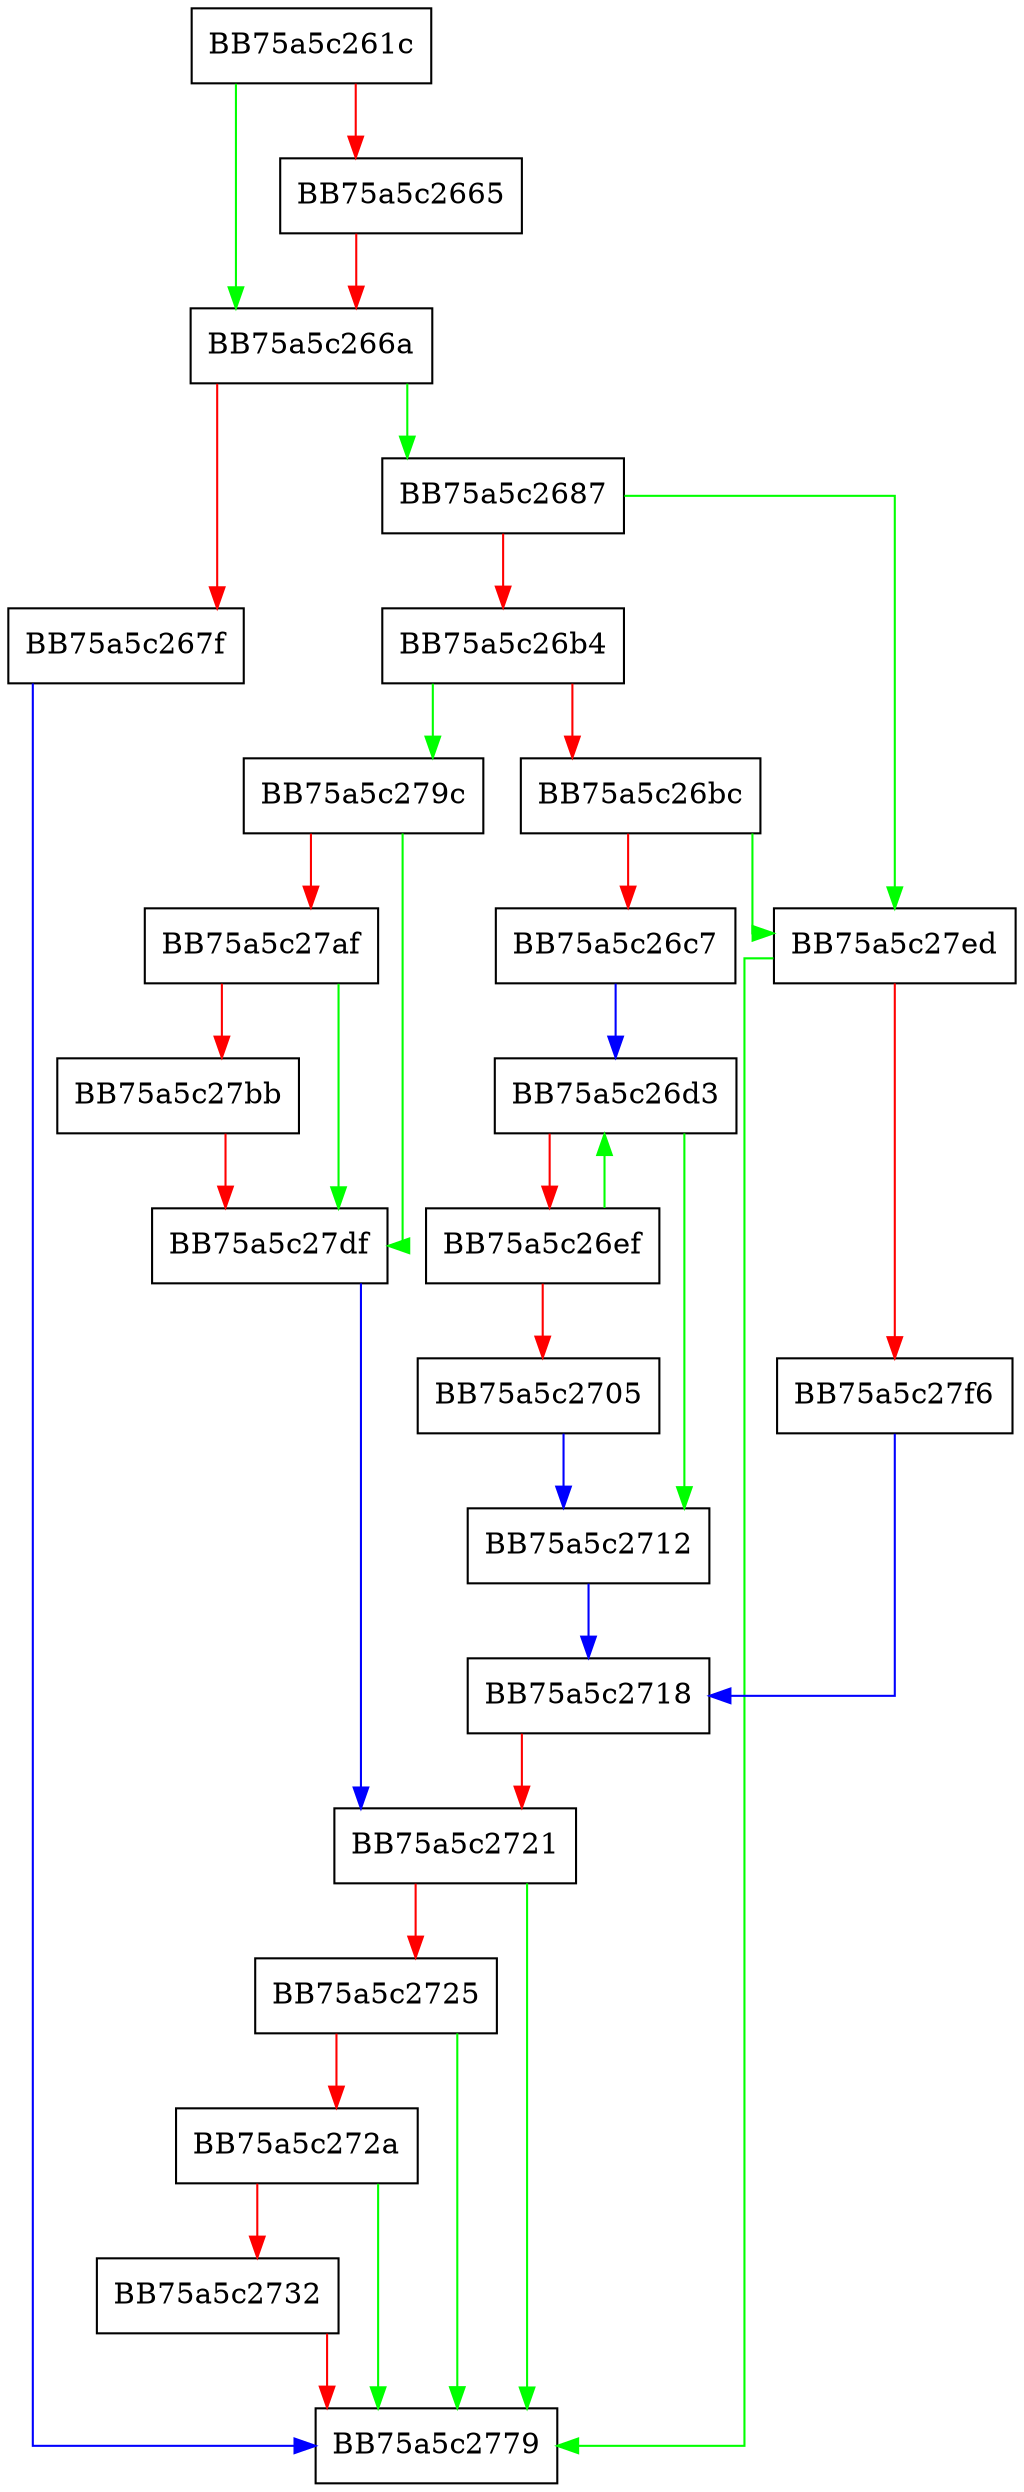 digraph ScanImpl {
  node [shape="box"];
  graph [splines=ortho];
  BB75a5c261c -> BB75a5c266a [color="green"];
  BB75a5c261c -> BB75a5c2665 [color="red"];
  BB75a5c2665 -> BB75a5c266a [color="red"];
  BB75a5c266a -> BB75a5c2687 [color="green"];
  BB75a5c266a -> BB75a5c267f [color="red"];
  BB75a5c267f -> BB75a5c2779 [color="blue"];
  BB75a5c2687 -> BB75a5c27ed [color="green"];
  BB75a5c2687 -> BB75a5c26b4 [color="red"];
  BB75a5c26b4 -> BB75a5c279c [color="green"];
  BB75a5c26b4 -> BB75a5c26bc [color="red"];
  BB75a5c26bc -> BB75a5c27ed [color="green"];
  BB75a5c26bc -> BB75a5c26c7 [color="red"];
  BB75a5c26c7 -> BB75a5c26d3 [color="blue"];
  BB75a5c26d3 -> BB75a5c2712 [color="green"];
  BB75a5c26d3 -> BB75a5c26ef [color="red"];
  BB75a5c26ef -> BB75a5c26d3 [color="green"];
  BB75a5c26ef -> BB75a5c2705 [color="red"];
  BB75a5c2705 -> BB75a5c2712 [color="blue"];
  BB75a5c2712 -> BB75a5c2718 [color="blue"];
  BB75a5c2718 -> BB75a5c2721 [color="red"];
  BB75a5c2721 -> BB75a5c2779 [color="green"];
  BB75a5c2721 -> BB75a5c2725 [color="red"];
  BB75a5c2725 -> BB75a5c2779 [color="green"];
  BB75a5c2725 -> BB75a5c272a [color="red"];
  BB75a5c272a -> BB75a5c2779 [color="green"];
  BB75a5c272a -> BB75a5c2732 [color="red"];
  BB75a5c2732 -> BB75a5c2779 [color="red"];
  BB75a5c279c -> BB75a5c27df [color="green"];
  BB75a5c279c -> BB75a5c27af [color="red"];
  BB75a5c27af -> BB75a5c27df [color="green"];
  BB75a5c27af -> BB75a5c27bb [color="red"];
  BB75a5c27bb -> BB75a5c27df [color="red"];
  BB75a5c27df -> BB75a5c2721 [color="blue"];
  BB75a5c27ed -> BB75a5c2779 [color="green"];
  BB75a5c27ed -> BB75a5c27f6 [color="red"];
  BB75a5c27f6 -> BB75a5c2718 [color="blue"];
}